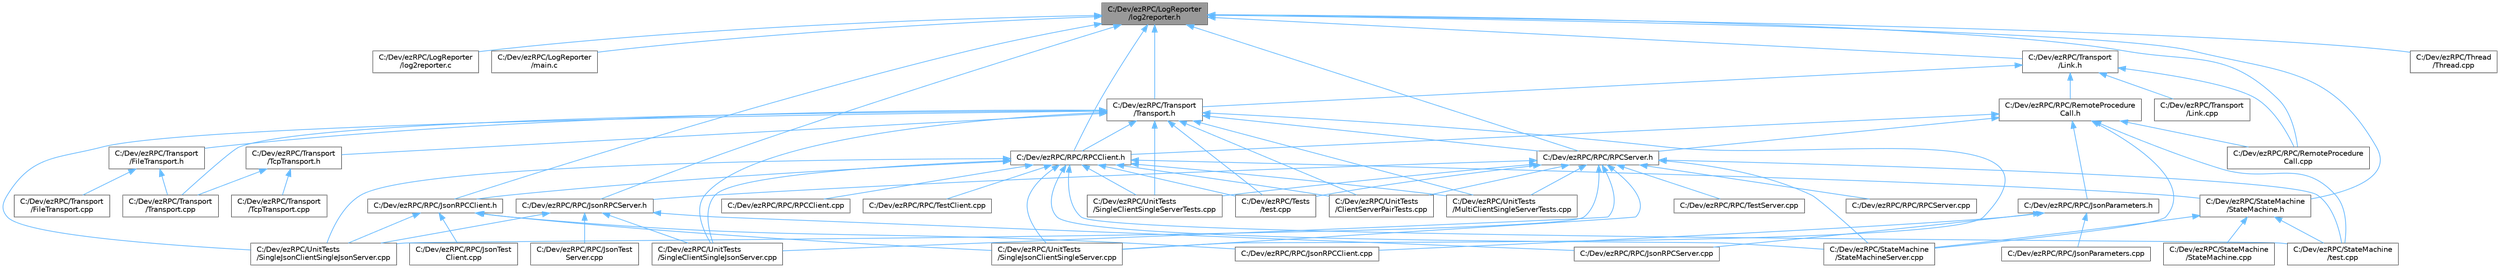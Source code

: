 digraph "C:/Dev/ezRPC/LogReporter/log2reporter.h"
{
 // LATEX_PDF_SIZE
  bgcolor="transparent";
  edge [fontname=Helvetica,fontsize=10,labelfontname=Helvetica,labelfontsize=10];
  node [fontname=Helvetica,fontsize=10,shape=box,height=0.2,width=0.4];
  Node1 [id="Node000001",label="C:/Dev/ezRPC/LogReporter\l/log2reporter.h",height=0.2,width=0.4,color="gray40", fillcolor="grey60", style="filled", fontcolor="black",tooltip=" "];
  Node1 -> Node2 [id="edge1_Node000001_Node000002",dir="back",color="steelblue1",style="solid",tooltip=" "];
  Node2 [id="Node000002",label="C:/Dev/ezRPC/LogReporter\l/log2reporter.c",height=0.2,width=0.4,color="grey40", fillcolor="white", style="filled",URL="$log2reporter_8c.html",tooltip="shared library used to communicate with log-reporter (LogReporter.jar)"];
  Node1 -> Node3 [id="edge2_Node000001_Node000003",dir="back",color="steelblue1",style="solid",tooltip=" "];
  Node3 [id="Node000003",label="C:/Dev/ezRPC/LogReporter\l/main.c",height=0.2,width=0.4,color="grey40", fillcolor="white", style="filled",URL="$main_8c.html",tooltip=" "];
  Node1 -> Node4 [id="edge3_Node000001_Node000004",dir="back",color="steelblue1",style="solid",tooltip=" "];
  Node4 [id="Node000004",label="C:/Dev/ezRPC/RPC/JsonRPCClient.h",height=0.2,width=0.4,color="grey40", fillcolor="white", style="filled",URL="$_json_r_p_c_client_8h.html",tooltip=" "];
  Node4 -> Node5 [id="edge4_Node000004_Node000005",dir="back",color="steelblue1",style="solid",tooltip=" "];
  Node5 [id="Node000005",label="C:/Dev/ezRPC/RPC/JsonRPCClient.cpp",height=0.2,width=0.4,color="grey40", fillcolor="white", style="filled",URL="$_json_r_p_c_client_8cpp.html",tooltip=" "];
  Node4 -> Node6 [id="edge5_Node000004_Node000006",dir="back",color="steelblue1",style="solid",tooltip=" "];
  Node6 [id="Node000006",label="C:/Dev/ezRPC/RPC/JsonTest\lClient.cpp",height=0.2,width=0.4,color="grey40", fillcolor="white", style="filled",URL="$_json_test_client_8cpp.html",tooltip=" "];
  Node4 -> Node7 [id="edge6_Node000004_Node000007",dir="back",color="steelblue1",style="solid",tooltip=" "];
  Node7 [id="Node000007",label="C:/Dev/ezRPC/UnitTests\l/SingleJsonClientSingleJsonServer.cpp",height=0.2,width=0.4,color="grey40", fillcolor="white", style="filled",URL="$_single_json_client_single_json_server_8cpp.html",tooltip=" "];
  Node4 -> Node8 [id="edge7_Node000004_Node000008",dir="back",color="steelblue1",style="solid",tooltip=" "];
  Node8 [id="Node000008",label="C:/Dev/ezRPC/UnitTests\l/SingleJsonClientSingleServer.cpp",height=0.2,width=0.4,color="grey40", fillcolor="white", style="filled",URL="$_single_json_client_single_server_8cpp.html",tooltip=" "];
  Node1 -> Node9 [id="edge8_Node000001_Node000009",dir="back",color="steelblue1",style="solid",tooltip=" "];
  Node9 [id="Node000009",label="C:/Dev/ezRPC/RPC/JsonRPCServer.h",height=0.2,width=0.4,color="grey40", fillcolor="white", style="filled",URL="$_json_r_p_c_server_8h.html",tooltip=" "];
  Node9 -> Node10 [id="edge9_Node000009_Node000010",dir="back",color="steelblue1",style="solid",tooltip=" "];
  Node10 [id="Node000010",label="C:/Dev/ezRPC/RPC/JsonRPCServer.cpp",height=0.2,width=0.4,color="grey40", fillcolor="white", style="filled",URL="$_json_r_p_c_server_8cpp.html",tooltip=" "];
  Node9 -> Node11 [id="edge10_Node000009_Node000011",dir="back",color="steelblue1",style="solid",tooltip=" "];
  Node11 [id="Node000011",label="C:/Dev/ezRPC/RPC/JsonTest\lServer.cpp",height=0.2,width=0.4,color="grey40", fillcolor="white", style="filled",URL="$_json_test_server_8cpp.html",tooltip=" "];
  Node9 -> Node12 [id="edge11_Node000009_Node000012",dir="back",color="steelblue1",style="solid",tooltip=" "];
  Node12 [id="Node000012",label="C:/Dev/ezRPC/UnitTests\l/SingleClientSingleJsonServer.cpp",height=0.2,width=0.4,color="grey40", fillcolor="white", style="filled",URL="$_single_client_single_json_server_8cpp.html",tooltip=" "];
  Node9 -> Node7 [id="edge12_Node000009_Node000007",dir="back",color="steelblue1",style="solid",tooltip=" "];
  Node1 -> Node13 [id="edge13_Node000001_Node000013",dir="back",color="steelblue1",style="solid",tooltip=" "];
  Node13 [id="Node000013",label="C:/Dev/ezRPC/RPC/RPCClient.h",height=0.2,width=0.4,color="grey40", fillcolor="white", style="filled",URL="$_r_p_c_client_8h.html",tooltip=" "];
  Node13 -> Node4 [id="edge14_Node000013_Node000004",dir="back",color="steelblue1",style="solid",tooltip=" "];
  Node13 -> Node14 [id="edge15_Node000013_Node000014",dir="back",color="steelblue1",style="solid",tooltip=" "];
  Node14 [id="Node000014",label="C:/Dev/ezRPC/RPC/RPCClient.cpp",height=0.2,width=0.4,color="grey40", fillcolor="white", style="filled",URL="$_r_p_c_client_8cpp.html",tooltip=" "];
  Node13 -> Node15 [id="edge16_Node000013_Node000015",dir="back",color="steelblue1",style="solid",tooltip=" "];
  Node15 [id="Node000015",label="C:/Dev/ezRPC/RPC/TestClient.cpp",height=0.2,width=0.4,color="grey40", fillcolor="white", style="filled",URL="$_test_client_8cpp.html",tooltip=" "];
  Node13 -> Node16 [id="edge17_Node000013_Node000016",dir="back",color="steelblue1",style="solid",tooltip=" "];
  Node16 [id="Node000016",label="C:/Dev/ezRPC/StateMachine\l/StateMachine.h",height=0.2,width=0.4,color="grey40", fillcolor="white", style="filled",URL="$_state_machine_8h.html",tooltip=" "];
  Node16 -> Node17 [id="edge18_Node000016_Node000017",dir="back",color="steelblue1",style="solid",tooltip=" "];
  Node17 [id="Node000017",label="C:/Dev/ezRPC/StateMachine\l/StateMachine.cpp",height=0.2,width=0.4,color="grey40", fillcolor="white", style="filled",URL="$_state_machine_8cpp.html",tooltip=" "];
  Node16 -> Node18 [id="edge19_Node000016_Node000018",dir="back",color="steelblue1",style="solid",tooltip=" "];
  Node18 [id="Node000018",label="C:/Dev/ezRPC/StateMachine\l/StateMachineServer.cpp",height=0.2,width=0.4,color="grey40", fillcolor="white", style="filled",URL="$_state_machine_server_8cpp.html",tooltip=" "];
  Node16 -> Node19 [id="edge20_Node000016_Node000019",dir="back",color="steelblue1",style="solid",tooltip=" "];
  Node19 [id="Node000019",label="C:/Dev/ezRPC/StateMachine\l/test.cpp",height=0.2,width=0.4,color="grey40", fillcolor="white", style="filled",URL="$_state_machine_2test_8cpp.html",tooltip=" "];
  Node13 -> Node18 [id="edge21_Node000013_Node000018",dir="back",color="steelblue1",style="solid",tooltip=" "];
  Node13 -> Node19 [id="edge22_Node000013_Node000019",dir="back",color="steelblue1",style="solid",tooltip=" "];
  Node13 -> Node20 [id="edge23_Node000013_Node000020",dir="back",color="steelblue1",style="solid",tooltip=" "];
  Node20 [id="Node000020",label="C:/Dev/ezRPC/Tests\l/test.cpp",height=0.2,width=0.4,color="grey40", fillcolor="white", style="filled",URL="$_tests_2test_8cpp.html",tooltip=" "];
  Node13 -> Node21 [id="edge24_Node000013_Node000021",dir="back",color="steelblue1",style="solid",tooltip=" "];
  Node21 [id="Node000021",label="C:/Dev/ezRPC/UnitTests\l/ClientServerPairTests.cpp",height=0.2,width=0.4,color="grey40", fillcolor="white", style="filled",URL="$_client_server_pair_tests_8cpp.html",tooltip=" "];
  Node13 -> Node22 [id="edge25_Node000013_Node000022",dir="back",color="steelblue1",style="solid",tooltip=" "];
  Node22 [id="Node000022",label="C:/Dev/ezRPC/UnitTests\l/MultiClientSingleServerTests.cpp",height=0.2,width=0.4,color="grey40", fillcolor="white", style="filled",URL="$_multi_client_single_server_tests_8cpp.html",tooltip=" "];
  Node13 -> Node12 [id="edge26_Node000013_Node000012",dir="back",color="steelblue1",style="solid",tooltip=" "];
  Node13 -> Node23 [id="edge27_Node000013_Node000023",dir="back",color="steelblue1",style="solid",tooltip=" "];
  Node23 [id="Node000023",label="C:/Dev/ezRPC/UnitTests\l/SingleClientSingleServerTests.cpp",height=0.2,width=0.4,color="grey40", fillcolor="white", style="filled",URL="$_single_client_single_server_tests_8cpp.html",tooltip=" "];
  Node13 -> Node7 [id="edge28_Node000013_Node000007",dir="back",color="steelblue1",style="solid",tooltip=" "];
  Node13 -> Node8 [id="edge29_Node000013_Node000008",dir="back",color="steelblue1",style="solid",tooltip=" "];
  Node1 -> Node24 [id="edge30_Node000001_Node000024",dir="back",color="steelblue1",style="solid",tooltip=" "];
  Node24 [id="Node000024",label="C:/Dev/ezRPC/RPC/RPCServer.h",height=0.2,width=0.4,color="grey40", fillcolor="white", style="filled",URL="$_r_p_c_server_8h.html",tooltip=" "];
  Node24 -> Node9 [id="edge31_Node000024_Node000009",dir="back",color="steelblue1",style="solid",tooltip=" "];
  Node24 -> Node25 [id="edge32_Node000024_Node000025",dir="back",color="steelblue1",style="solid",tooltip=" "];
  Node25 [id="Node000025",label="C:/Dev/ezRPC/RPC/RPCServer.cpp",height=0.2,width=0.4,color="grey40", fillcolor="white", style="filled",URL="$_r_p_c_server_8cpp.html",tooltip=" "];
  Node24 -> Node26 [id="edge33_Node000024_Node000026",dir="back",color="steelblue1",style="solid",tooltip=" "];
  Node26 [id="Node000026",label="C:/Dev/ezRPC/RPC/TestServer.cpp",height=0.2,width=0.4,color="grey40", fillcolor="white", style="filled",URL="$_test_server_8cpp.html",tooltip=" "];
  Node24 -> Node18 [id="edge34_Node000024_Node000018",dir="back",color="steelblue1",style="solid",tooltip=" "];
  Node24 -> Node19 [id="edge35_Node000024_Node000019",dir="back",color="steelblue1",style="solid",tooltip=" "];
  Node24 -> Node20 [id="edge36_Node000024_Node000020",dir="back",color="steelblue1",style="solid",tooltip=" "];
  Node24 -> Node21 [id="edge37_Node000024_Node000021",dir="back",color="steelblue1",style="solid",tooltip=" "];
  Node24 -> Node22 [id="edge38_Node000024_Node000022",dir="back",color="steelblue1",style="solid",tooltip=" "];
  Node24 -> Node12 [id="edge39_Node000024_Node000012",dir="back",color="steelblue1",style="solid",tooltip=" "];
  Node24 -> Node23 [id="edge40_Node000024_Node000023",dir="back",color="steelblue1",style="solid",tooltip=" "];
  Node24 -> Node7 [id="edge41_Node000024_Node000007",dir="back",color="steelblue1",style="solid",tooltip=" "];
  Node24 -> Node8 [id="edge42_Node000024_Node000008",dir="back",color="steelblue1",style="solid",tooltip=" "];
  Node1 -> Node27 [id="edge43_Node000001_Node000027",dir="back",color="steelblue1",style="solid",tooltip=" "];
  Node27 [id="Node000027",label="C:/Dev/ezRPC/RPC/RemoteProcedure\lCall.cpp",height=0.2,width=0.4,color="grey40", fillcolor="white", style="filled",URL="$_remote_procedure_call_8cpp.html",tooltip=" "];
  Node1 -> Node16 [id="edge44_Node000001_Node000016",dir="back",color="steelblue1",style="solid",tooltip=" "];
  Node1 -> Node28 [id="edge45_Node000001_Node000028",dir="back",color="steelblue1",style="solid",tooltip=" "];
  Node28 [id="Node000028",label="C:/Dev/ezRPC/Thread\l/Thread.cpp",height=0.2,width=0.4,color="grey40", fillcolor="white", style="filled",URL="$_thread_8cpp.html",tooltip=" "];
  Node1 -> Node29 [id="edge46_Node000001_Node000029",dir="back",color="steelblue1",style="solid",tooltip=" "];
  Node29 [id="Node000029",label="C:/Dev/ezRPC/Transport\l/Link.h",height=0.2,width=0.4,color="grey40", fillcolor="white", style="filled",URL="$_link_8h.html",tooltip=" "];
  Node29 -> Node27 [id="edge47_Node000029_Node000027",dir="back",color="steelblue1",style="solid",tooltip=" "];
  Node29 -> Node30 [id="edge48_Node000029_Node000030",dir="back",color="steelblue1",style="solid",tooltip=" "];
  Node30 [id="Node000030",label="C:/Dev/ezRPC/RPC/RemoteProcedure\lCall.h",height=0.2,width=0.4,color="grey40", fillcolor="white", style="filled",URL="$_remote_procedure_call_8h.html",tooltip=" "];
  Node30 -> Node31 [id="edge49_Node000030_Node000031",dir="back",color="steelblue1",style="solid",tooltip=" "];
  Node31 [id="Node000031",label="C:/Dev/ezRPC/RPC/JsonParameters.h",height=0.2,width=0.4,color="grey40", fillcolor="white", style="filled",URL="$_json_parameters_8h.html",tooltip=" "];
  Node31 -> Node32 [id="edge50_Node000031_Node000032",dir="back",color="steelblue1",style="solid",tooltip=" "];
  Node32 [id="Node000032",label="C:/Dev/ezRPC/RPC/JsonParameters.cpp",height=0.2,width=0.4,color="grey40", fillcolor="white", style="filled",URL="$_json_parameters_8cpp.html",tooltip=" "];
  Node31 -> Node5 [id="edge51_Node000031_Node000005",dir="back",color="steelblue1",style="solid",tooltip=" "];
  Node31 -> Node10 [id="edge52_Node000031_Node000010",dir="back",color="steelblue1",style="solid",tooltip=" "];
  Node30 -> Node13 [id="edge53_Node000030_Node000013",dir="back",color="steelblue1",style="solid",tooltip=" "];
  Node30 -> Node24 [id="edge54_Node000030_Node000024",dir="back",color="steelblue1",style="solid",tooltip=" "];
  Node30 -> Node27 [id="edge55_Node000030_Node000027",dir="back",color="steelblue1",style="solid",tooltip=" "];
  Node30 -> Node18 [id="edge56_Node000030_Node000018",dir="back",color="steelblue1",style="solid",tooltip=" "];
  Node30 -> Node19 [id="edge57_Node000030_Node000019",dir="back",color="steelblue1",style="solid",tooltip=" "];
  Node29 -> Node33 [id="edge58_Node000029_Node000033",dir="back",color="steelblue1",style="solid",tooltip=" "];
  Node33 [id="Node000033",label="C:/Dev/ezRPC/Transport\l/Link.cpp",height=0.2,width=0.4,color="grey40", fillcolor="white", style="filled",URL="$_link_8cpp.html",tooltip=" "];
  Node29 -> Node34 [id="edge59_Node000029_Node000034",dir="back",color="steelblue1",style="solid",tooltip=" "];
  Node34 [id="Node000034",label="C:/Dev/ezRPC/Transport\l/Transport.h",height=0.2,width=0.4,color="grey40", fillcolor="white", style="filled",URL="$_transport_8h.html",tooltip=" "];
  Node34 -> Node13 [id="edge60_Node000034_Node000013",dir="back",color="steelblue1",style="solid",tooltip=" "];
  Node34 -> Node24 [id="edge61_Node000034_Node000024",dir="back",color="steelblue1",style="solid",tooltip=" "];
  Node34 -> Node20 [id="edge62_Node000034_Node000020",dir="back",color="steelblue1",style="solid",tooltip=" "];
  Node34 -> Node35 [id="edge63_Node000034_Node000035",dir="back",color="steelblue1",style="solid",tooltip=" "];
  Node35 [id="Node000035",label="C:/Dev/ezRPC/Transport\l/FileTransport.h",height=0.2,width=0.4,color="grey40", fillcolor="white", style="filled",URL="$_file_transport_8h.html",tooltip=" "];
  Node35 -> Node36 [id="edge64_Node000035_Node000036",dir="back",color="steelblue1",style="solid",tooltip=" "];
  Node36 [id="Node000036",label="C:/Dev/ezRPC/Transport\l/FileTransport.cpp",height=0.2,width=0.4,color="grey40", fillcolor="white", style="filled",URL="$_file_transport_8cpp.html",tooltip=" "];
  Node35 -> Node37 [id="edge65_Node000035_Node000037",dir="back",color="steelblue1",style="solid",tooltip=" "];
  Node37 [id="Node000037",label="C:/Dev/ezRPC/Transport\l/Transport.cpp",height=0.2,width=0.4,color="grey40", fillcolor="white", style="filled",URL="$_transport_8cpp.html",tooltip=" "];
  Node34 -> Node38 [id="edge66_Node000034_Node000038",dir="back",color="steelblue1",style="solid",tooltip=" "];
  Node38 [id="Node000038",label="C:/Dev/ezRPC/Transport\l/TcpTransport.h",height=0.2,width=0.4,color="grey40", fillcolor="white", style="filled",URL="$_tcp_transport_8h.html",tooltip=" "];
  Node38 -> Node39 [id="edge67_Node000038_Node000039",dir="back",color="steelblue1",style="solid",tooltip=" "];
  Node39 [id="Node000039",label="C:/Dev/ezRPC/Transport\l/TcpTransport.cpp",height=0.2,width=0.4,color="grey40", fillcolor="white", style="filled",URL="$_tcp_transport_8cpp.html",tooltip=" "];
  Node38 -> Node37 [id="edge68_Node000038_Node000037",dir="back",color="steelblue1",style="solid",tooltip=" "];
  Node34 -> Node37 [id="edge69_Node000034_Node000037",dir="back",color="steelblue1",style="solid",tooltip=" "];
  Node34 -> Node21 [id="edge70_Node000034_Node000021",dir="back",color="steelblue1",style="solid",tooltip=" "];
  Node34 -> Node22 [id="edge71_Node000034_Node000022",dir="back",color="steelblue1",style="solid",tooltip=" "];
  Node34 -> Node12 [id="edge72_Node000034_Node000012",dir="back",color="steelblue1",style="solid",tooltip=" "];
  Node34 -> Node23 [id="edge73_Node000034_Node000023",dir="back",color="steelblue1",style="solid",tooltip=" "];
  Node34 -> Node7 [id="edge74_Node000034_Node000007",dir="back",color="steelblue1",style="solid",tooltip=" "];
  Node34 -> Node8 [id="edge75_Node000034_Node000008",dir="back",color="steelblue1",style="solid",tooltip=" "];
  Node1 -> Node34 [id="edge76_Node000001_Node000034",dir="back",color="steelblue1",style="solid",tooltip=" "];
}
